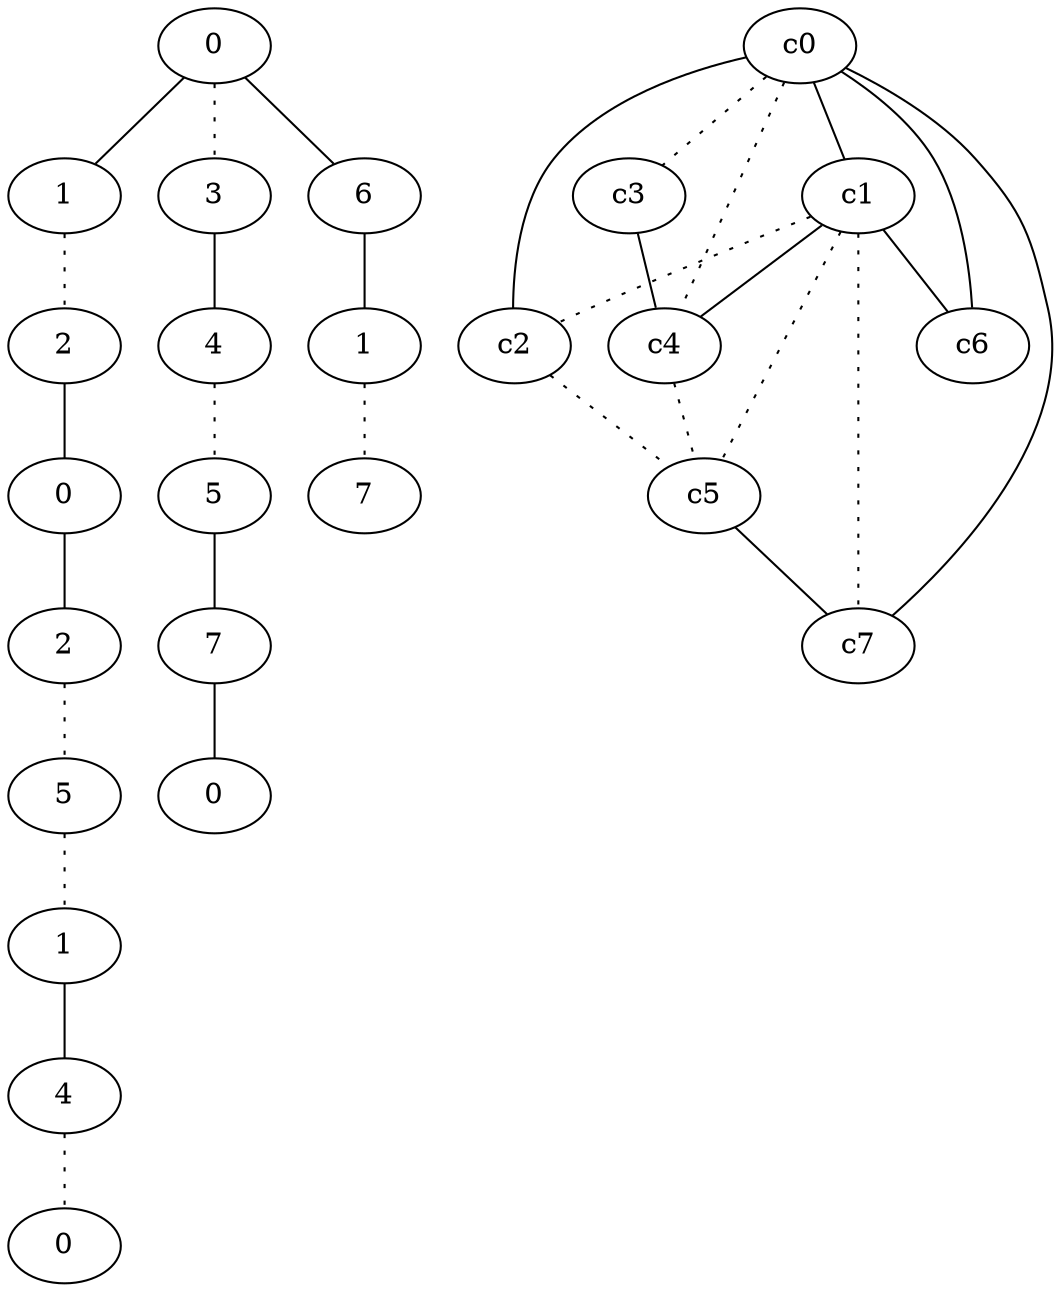 graph {
a0[label=0];
a1[label=1];
a2[label=2];
a3[label=0];
a4[label=2];
a5[label=5];
a6[label=1];
a7[label=4];
a8[label=0];
a9[label=3];
a10[label=4];
a11[label=5];
a12[label=7];
a13[label=0];
a14[label=6];
a15[label=1];
a16[label=7];
a0 -- a1;
a0 -- a9 [style=dotted];
a0 -- a14;
a1 -- a2 [style=dotted];
a2 -- a3;
a3 -- a4;
a4 -- a5 [style=dotted];
a5 -- a6 [style=dotted];
a6 -- a7;
a7 -- a8 [style=dotted];
a9 -- a10;
a10 -- a11 [style=dotted];
a11 -- a12;
a12 -- a13;
a14 -- a15;
a15 -- a16 [style=dotted];
c0 -- c1;
c0 -- c2;
c0 -- c3 [style=dotted];
c0 -- c4 [style=dotted];
c0 -- c6;
c0 -- c7;
c1 -- c2 [style=dotted];
c1 -- c4;
c1 -- c5 [style=dotted];
c1 -- c6;
c1 -- c7 [style=dotted];
c2 -- c5 [style=dotted];
c3 -- c4;
c4 -- c5 [style=dotted];
c5 -- c7;
}
